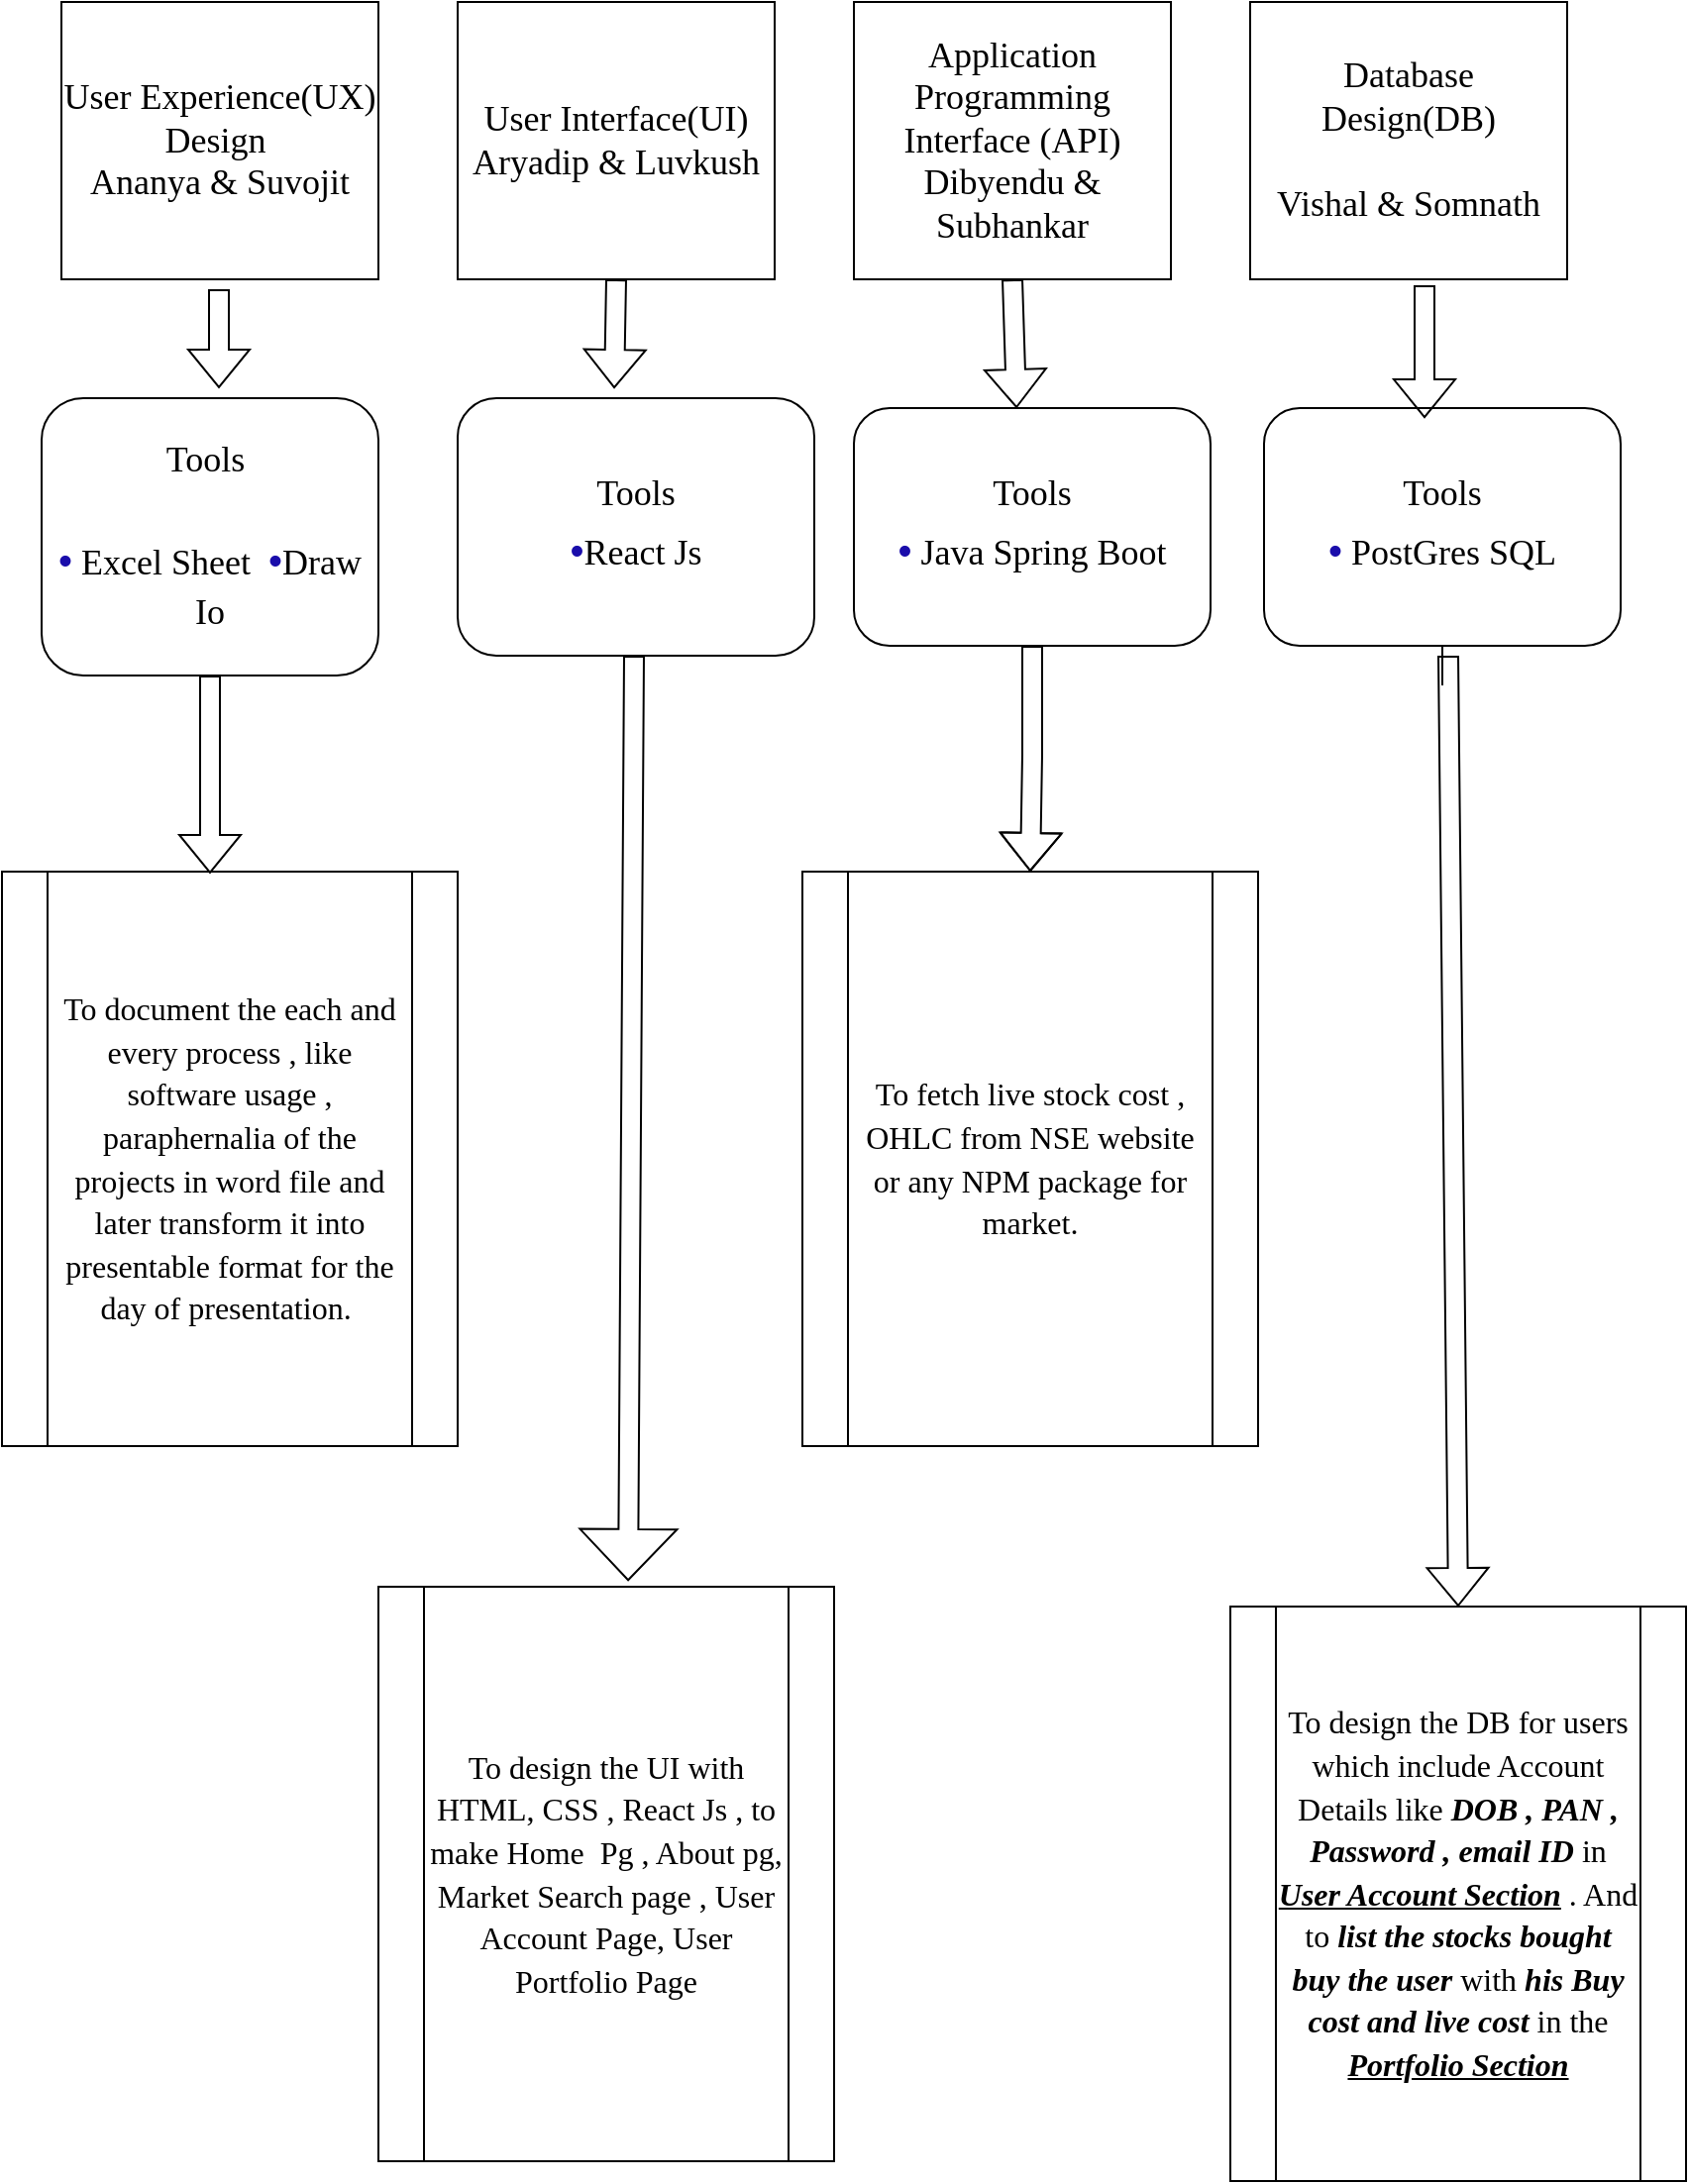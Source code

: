 <mxfile version="20.5.3" type="github">
  <diagram id="prtHgNgQTEPvFCAcTncT" name="Page-1">
    <mxGraphModel dx="868" dy="521" grid="1" gridSize="10" guides="1" tooltips="1" connect="1" arrows="1" fold="1" page="1" pageScale="1" pageWidth="827" pageHeight="1169" math="0" shadow="0">
      <root>
        <mxCell id="0" />
        <mxCell id="1" parent="0" />
        <mxCell id="LL_x_WGqo3-1e6lpiuNf-2" value="&lt;font face=&quot;Times New Roman&quot; style=&quot;font-size: 18px;&quot;&gt;User Experience(UX) Design&amp;nbsp;&lt;br&gt;Ananya &amp;amp; Suvojit&lt;/font&gt;" style="rounded=0;whiteSpace=wrap;html=1;" vertex="1" parent="1">
          <mxGeometry x="40" y="440" width="160" height="140" as="geometry" />
        </mxCell>
        <mxCell id="LL_x_WGqo3-1e6lpiuNf-3" value="User Interface(UI)&lt;br&gt;Aryadip &amp;amp; Luvkush" style="rounded=0;whiteSpace=wrap;html=1;fontFamily=Times New Roman;fontSize=18;" vertex="1" parent="1">
          <mxGeometry x="240" y="440" width="160" height="140" as="geometry" />
        </mxCell>
        <mxCell id="LL_x_WGqo3-1e6lpiuNf-4" value="Application Programming Interface (API)&lt;br&gt;Dibyendu &amp;amp; Subhankar" style="rounded=0;whiteSpace=wrap;html=1;fontFamily=Times New Roman;fontSize=18;" vertex="1" parent="1">
          <mxGeometry x="440" y="440" width="160" height="140" as="geometry" />
        </mxCell>
        <mxCell id="LL_x_WGqo3-1e6lpiuNf-5" value="Database Design(DB)&lt;br&gt;&lt;br&gt;Vishal &amp;amp; Somnath" style="rounded=0;whiteSpace=wrap;html=1;fontFamily=Times New Roman;fontSize=18;" vertex="1" parent="1">
          <mxGeometry x="640" y="440" width="160" height="140" as="geometry" />
        </mxCell>
        <mxCell id="LL_x_WGqo3-1e6lpiuNf-9" value="Tools&amp;nbsp;&lt;br&gt;&lt;br&gt;&lt;a style=&quot;color: rgb(26, 13, 171); text-decoration-line: none; -webkit-tap-highlight-color: rgba(0, 0, 0, 0.1); outline: 0px; font-family: arial, sans-serif; font-size: small; text-align: left; background-color: rgb(255, 255, 255);&quot; data-jrwt=&quot;1&quot; data-cthref=&quot;/url?sa=t&amp;amp;rct=j&amp;amp;q=&amp;amp;esrc=s&amp;amp;source=web&amp;amp;cd=&amp;amp;ved=2ahUKEwimpeWu_J37AhVpSGwGHYtFAUUQFnoECBQQAQ&amp;amp;url=https%3A%2F%2Fwww.thesaurus.com%2Fe%2Fgrammar%2Fbullet-point%2F&amp;amp;usg=AOvVaw36HovnqZUQ4N3tA4n6XIDp&quot; data-ctbtn=&quot;0&quot; data-ved=&quot;2ahUKEwimpeWu_J37AhVpSGwGHYtFAUUQFnoECBQQAQ&quot; data-usg=&quot;AOvVaw36HovnqZUQ4N3tA4n6XIDp&quot; data-jsarwt=&quot;1&quot; href=&quot;https://www.google.com/url?sa=t&amp;amp;rct=j&amp;amp;q=&amp;amp;esrc=s&amp;amp;source=web&amp;amp;cd=&amp;amp;ved=2ahUKEwimpeWu_J37AhVpSGwGHYtFAUUQFnoECBQQAQ&amp;amp;url=https%3A%2F%2Fwww.thesaurus.com%2Fe%2Fgrammar%2Fbullet-point%2F&amp;amp;usg=AOvVaw36HovnqZUQ4N3tA4n6XIDp&quot;&gt;&lt;h3 style=&quot;font-weight: 400; margin: 0px 0px 3px; padding: 5px 0px 0px; font-size: 20px; line-height: 1.3; display: inline-block;&quot; class=&quot;LC20lb MBeuO DKV0Md&quot;&gt;•&lt;/h3&gt;&lt;/a&gt;&amp;nbsp;Excel Sheet&amp;nbsp;&amp;nbsp;&lt;a style=&quot;color: rgb(26, 13, 171); text-decoration-line: none; -webkit-tap-highlight-color: rgba(0, 0, 0, 0.1); outline: 0px; font-family: arial, sans-serif; font-size: small; text-align: left; background-color: rgb(255, 255, 255);&quot; data-jrwt=&quot;1&quot; data-cthref=&quot;/url?sa=t&amp;amp;rct=j&amp;amp;q=&amp;amp;esrc=s&amp;amp;source=web&amp;amp;cd=&amp;amp;ved=2ahUKEwimpeWu_J37AhVpSGwGHYtFAUUQFnoECBQQAQ&amp;amp;url=https%3A%2F%2Fwww.thesaurus.com%2Fe%2Fgrammar%2Fbullet-point%2F&amp;amp;usg=AOvVaw36HovnqZUQ4N3tA4n6XIDp&quot; data-ctbtn=&quot;0&quot; data-ved=&quot;2ahUKEwimpeWu_J37AhVpSGwGHYtFAUUQFnoECBQQAQ&quot; data-usg=&quot;AOvVaw36HovnqZUQ4N3tA4n6XIDp&quot; data-jsarwt=&quot;1&quot; href=&quot;https://www.google.com/url?sa=t&amp;amp;rct=j&amp;amp;q=&amp;amp;esrc=s&amp;amp;source=web&amp;amp;cd=&amp;amp;ved=2ahUKEwimpeWu_J37AhVpSGwGHYtFAUUQFnoECBQQAQ&amp;amp;url=https%3A%2F%2Fwww.thesaurus.com%2Fe%2Fgrammar%2Fbullet-point%2F&amp;amp;usg=AOvVaw36HovnqZUQ4N3tA4n6XIDp&quot;&gt;&lt;h3 style=&quot;font-weight: 400; margin: 0px 0px 3px; padding: 5px 0px 0px; font-size: 20px; line-height: 1.3; display: inline-block;&quot; class=&quot;LC20lb MBeuO DKV0Md&quot;&gt;•&lt;/h3&gt;&lt;/a&gt;Draw Io" style="rounded=1;whiteSpace=wrap;html=1;fontFamily=Times New Roman;fontSize=18;" vertex="1" parent="1">
          <mxGeometry x="30" y="640" width="170" height="140" as="geometry" />
        </mxCell>
        <mxCell id="LL_x_WGqo3-1e6lpiuNf-10" value="Tools&lt;br&gt;&lt;a style=&quot;color: rgb(26, 13, 171); -webkit-tap-highlight-color: rgba(0, 0, 0, 0.1); outline: 0px; font-family: arial, sans-serif; font-size: small; text-align: left; background-color: rgb(255, 255, 255);&quot; data-jrwt=&quot;1&quot; data-cthref=&quot;/url?sa=t&amp;amp;rct=j&amp;amp;q=&amp;amp;esrc=s&amp;amp;source=web&amp;amp;cd=&amp;amp;ved=2ahUKEwimpeWu_J37AhVpSGwGHYtFAUUQFnoECBQQAQ&amp;amp;url=https%3A%2F%2Fwww.thesaurus.com%2Fe%2Fgrammar%2Fbullet-point%2F&amp;amp;usg=AOvVaw36HovnqZUQ4N3tA4n6XIDp&quot; data-ctbtn=&quot;0&quot; data-ved=&quot;2ahUKEwimpeWu_J37AhVpSGwGHYtFAUUQFnoECBQQAQ&quot; data-usg=&quot;AOvVaw36HovnqZUQ4N3tA4n6XIDp&quot; data-jsarwt=&quot;1&quot; href=&quot;https://www.google.com/url?sa=t&amp;amp;rct=j&amp;amp;q=&amp;amp;esrc=s&amp;amp;source=web&amp;amp;cd=&amp;amp;ved=2ahUKEwimpeWu_J37AhVpSGwGHYtFAUUQFnoECBQQAQ&amp;amp;url=https%3A%2F%2Fwww.thesaurus.com%2Fe%2Fgrammar%2Fbullet-point%2F&amp;amp;usg=AOvVaw36HovnqZUQ4N3tA4n6XIDp&quot;&gt;&lt;h3 style=&quot;font-weight: 400; margin: 0px 0px 3px; padding: 5px 0px 0px; font-size: 20px; line-height: 1.3; display: inline-block;&quot; class=&quot;LC20lb MBeuO DKV0Md&quot;&gt;•&lt;/h3&gt;&lt;/a&gt;React Js" style="rounded=1;whiteSpace=wrap;html=1;fontFamily=Times New Roman;fontSize=18;" vertex="1" parent="1">
          <mxGeometry x="240" y="640" width="180" height="130" as="geometry" />
        </mxCell>
        <mxCell id="LL_x_WGqo3-1e6lpiuNf-11" value="Tools&lt;br&gt;&lt;a href=&quot;https://www.google.com/url?sa=t&amp;amp;rct=j&amp;amp;q=&amp;amp;esrc=s&amp;amp;source=web&amp;amp;cd=&amp;amp;ved=2ahUKEwimpeWu_J37AhVpSGwGHYtFAUUQFnoECBQQAQ&amp;amp;url=https%3A%2F%2Fwww.thesaurus.com%2Fe%2Fgrammar%2Fbullet-point%2F&amp;amp;usg=AOvVaw36HovnqZUQ4N3tA4n6XIDp&quot; data-jsarwt=&quot;1&quot; data-usg=&quot;AOvVaw36HovnqZUQ4N3tA4n6XIDp&quot; data-ved=&quot;2ahUKEwimpeWu_J37AhVpSGwGHYtFAUUQFnoECBQQAQ&quot; data-ctbtn=&quot;0&quot; data-cthref=&quot;/url?sa=t&amp;amp;rct=j&amp;amp;q=&amp;amp;esrc=s&amp;amp;source=web&amp;amp;cd=&amp;amp;ved=2ahUKEwimpeWu_J37AhVpSGwGHYtFAUUQFnoECBQQAQ&amp;amp;url=https%3A%2F%2Fwww.thesaurus.com%2Fe%2Fgrammar%2Fbullet-point%2F&amp;amp;usg=AOvVaw36HovnqZUQ4N3tA4n6XIDp&quot; data-jrwt=&quot;1&quot; style=&quot;color: rgb(26, 13, 171); -webkit-tap-highlight-color: rgba(0, 0, 0, 0.1); outline: 0px; font-family: arial, sans-serif; font-size: small; text-align: left; background-color: rgb(255, 255, 255);&quot;&gt;&lt;h3 class=&quot;LC20lb MBeuO DKV0Md&quot; style=&quot;font-weight: 400; margin: 0px 0px 3px; padding: 5px 0px 0px; font-size: 20px; line-height: 1.3; display: inline-block;&quot;&gt;•&lt;/h3&gt;&lt;/a&gt;&amp;nbsp;Java Spring Boot" style="rounded=1;whiteSpace=wrap;html=1;fontFamily=Times New Roman;fontSize=18;" vertex="1" parent="1">
          <mxGeometry x="440" y="645" width="180" height="120" as="geometry" />
        </mxCell>
        <mxCell id="LL_x_WGqo3-1e6lpiuNf-21" style="edgeStyle=orthogonalEdgeStyle;rounded=0;orthogonalLoop=1;jettySize=auto;html=1;exitX=0.5;exitY=1;exitDx=0;exitDy=0;fontFamily=Times New Roman;fontSize=11;" edge="1" parent="1" source="LL_x_WGqo3-1e6lpiuNf-12">
          <mxGeometry relative="1" as="geometry">
            <mxPoint x="737" y="710" as="targetPoint" />
          </mxGeometry>
        </mxCell>
        <mxCell id="LL_x_WGqo3-1e6lpiuNf-12" value="Tools&lt;br&gt;&lt;a href=&quot;https://www.google.com/url?sa=t&amp;amp;rct=j&amp;amp;q=&amp;amp;esrc=s&amp;amp;source=web&amp;amp;cd=&amp;amp;ved=2ahUKEwimpeWu_J37AhVpSGwGHYtFAUUQFnoECBQQAQ&amp;amp;url=https%3A%2F%2Fwww.thesaurus.com%2Fe%2Fgrammar%2Fbullet-point%2F&amp;amp;usg=AOvVaw36HovnqZUQ4N3tA4n6XIDp&quot; data-jsarwt=&quot;1&quot; data-usg=&quot;AOvVaw36HovnqZUQ4N3tA4n6XIDp&quot; data-ved=&quot;2ahUKEwimpeWu_J37AhVpSGwGHYtFAUUQFnoECBQQAQ&quot; data-ctbtn=&quot;0&quot; data-cthref=&quot;/url?sa=t&amp;amp;rct=j&amp;amp;q=&amp;amp;esrc=s&amp;amp;source=web&amp;amp;cd=&amp;amp;ved=2ahUKEwimpeWu_J37AhVpSGwGHYtFAUUQFnoECBQQAQ&amp;amp;url=https%3A%2F%2Fwww.thesaurus.com%2Fe%2Fgrammar%2Fbullet-point%2F&amp;amp;usg=AOvVaw36HovnqZUQ4N3tA4n6XIDp&quot; data-jrwt=&quot;1&quot; style=&quot;color: rgb(26, 13, 171); -webkit-tap-highlight-color: rgba(0, 0, 0, 0.1); outline: 0px; font-family: arial, sans-serif; font-size: small; text-align: left; background-color: rgb(255, 255, 255);&quot;&gt;&lt;h3 class=&quot;LC20lb MBeuO DKV0Md&quot; style=&quot;font-weight: 400; margin: 0px 0px 3px; padding: 5px 0px 0px; font-size: 20px; line-height: 1.3; display: inline-block;&quot;&gt;•&lt;/h3&gt;&lt;/a&gt;&amp;nbsp;PostGres SQL" style="rounded=1;whiteSpace=wrap;html=1;fontFamily=Times New Roman;fontSize=18;" vertex="1" parent="1">
          <mxGeometry x="647" y="645" width="180" height="120" as="geometry" />
        </mxCell>
        <mxCell id="LL_x_WGqo3-1e6lpiuNf-13" style="edgeStyle=orthogonalEdgeStyle;rounded=0;orthogonalLoop=1;jettySize=auto;html=1;exitX=0.5;exitY=1;exitDx=0;exitDy=0;fontFamily=Times New Roman;fontSize=18;" edge="1" parent="1" source="LL_x_WGqo3-1e6lpiuNf-9" target="LL_x_WGqo3-1e6lpiuNf-9">
          <mxGeometry relative="1" as="geometry" />
        </mxCell>
        <mxCell id="LL_x_WGqo3-1e6lpiuNf-14" value="&lt;font size=&quot;3&quot;&gt;To design the UI with HTML, CSS , React Js , to make Home&amp;nbsp; Pg , About pg, Market Search page , User Account Page, User Portfolio Page&lt;/font&gt;" style="shape=process;whiteSpace=wrap;html=1;backgroundOutline=1;fontFamily=Times New Roman;fontSize=18;" vertex="1" parent="1">
          <mxGeometry x="200" y="1240" width="230" height="290" as="geometry" />
        </mxCell>
        <mxCell id="LL_x_WGqo3-1e6lpiuNf-15" value="&lt;font size=&quot;3&quot;&gt;To fetch live stock cost , OHLC from NSE website or any NPM package for market.&lt;/font&gt;" style="shape=process;whiteSpace=wrap;html=1;backgroundOutline=1;fontFamily=Times New Roman;fontSize=18;" vertex="1" parent="1">
          <mxGeometry x="414" y="879" width="230" height="290" as="geometry" />
        </mxCell>
        <mxCell id="LL_x_WGqo3-1e6lpiuNf-16" value="&lt;font size=&quot;3&quot;&gt;To design the DB for users which include Account Details like&lt;b&gt;&lt;i&gt; DOB , PAN , Password , email ID&lt;/i&gt;&lt;/b&gt; in &lt;b&gt;&lt;i&gt;&lt;u&gt;User Account Section&lt;/u&gt;&lt;/i&gt;&lt;/b&gt; . And to &lt;b&gt;&lt;i&gt;list the stocks bought buy the user&lt;/i&gt;&lt;/b&gt; with &lt;b&gt;&lt;i&gt;his Buy cost and live cost&lt;/i&gt;&lt;/b&gt; in the &lt;i&gt;&lt;u&gt;&lt;b&gt;Portfolio Section&lt;/b&gt;&lt;/u&gt;&lt;/i&gt;&lt;/font&gt;" style="shape=process;whiteSpace=wrap;html=1;backgroundOutline=1;fontFamily=Times New Roman;fontSize=18;" vertex="1" parent="1">
          <mxGeometry x="630" y="1250" width="230" height="290" as="geometry" />
        </mxCell>
        <mxCell id="LL_x_WGqo3-1e6lpiuNf-17" value="&lt;font size=&quot;3&quot;&gt;To document the each and every process , like software usage , paraphernalia of the projects in word file and later transform it into presentable format for the day of presentation.&amp;nbsp;&lt;/font&gt;" style="shape=process;whiteSpace=wrap;html=1;backgroundOutline=1;fontFamily=Times New Roman;fontSize=18;" vertex="1" parent="1">
          <mxGeometry x="10" y="879" width="230" height="290" as="geometry" />
        </mxCell>
        <mxCell id="LL_x_WGqo3-1e6lpiuNf-18" value="" style="shape=flexArrow;endArrow=classic;html=1;rounded=0;fontFamily=Times New Roman;fontSize=11;endWidth=38;endSize=8.22;entryX=0.548;entryY=-0.01;entryDx=0;entryDy=0;entryPerimeter=0;" edge="1" parent="1" target="LL_x_WGqo3-1e6lpiuNf-14">
          <mxGeometry width="50" height="50" relative="1" as="geometry">
            <mxPoint x="329" y="770" as="sourcePoint" />
            <mxPoint x="330" y="1110" as="targetPoint" />
            <Array as="points" />
          </mxGeometry>
        </mxCell>
        <mxCell id="LL_x_WGqo3-1e6lpiuNf-19" value="" style="shape=flexArrow;endArrow=classic;html=1;rounded=0;fontFamily=Times New Roman;fontSize=11;entryX=0.5;entryY=0;entryDx=0;entryDy=0;" edge="1" parent="1" target="LL_x_WGqo3-1e6lpiuNf-16">
          <mxGeometry width="50" height="50" relative="1" as="geometry">
            <mxPoint x="740" y="770" as="sourcePoint" />
            <mxPoint x="460" y="1120" as="targetPoint" />
            <Array as="points" />
          </mxGeometry>
        </mxCell>
        <mxCell id="LL_x_WGqo3-1e6lpiuNf-25" value="" style="shape=flexArrow;endArrow=classic;html=1;rounded=0;fontFamily=Times New Roman;fontSize=11;exitX=0.5;exitY=1;exitDx=0;exitDy=0;entryX=0.5;entryY=0;entryDx=0;entryDy=0;" edge="1" parent="1" source="LL_x_WGqo3-1e6lpiuNf-11" target="LL_x_WGqo3-1e6lpiuNf-15">
          <mxGeometry width="50" height="50" relative="1" as="geometry">
            <mxPoint x="370" y="970" as="sourcePoint" />
            <mxPoint x="520" y="880" as="targetPoint" />
            <Array as="points">
              <mxPoint x="530" y="820" />
            </Array>
          </mxGeometry>
        </mxCell>
        <mxCell id="LL_x_WGqo3-1e6lpiuNf-26" value="" style="shape=flexArrow;endArrow=classic;html=1;rounded=0;fontFamily=Times New Roman;fontSize=11;exitX=0.5;exitY=1;exitDx=0;exitDy=0;" edge="1" parent="1" source="LL_x_WGqo3-1e6lpiuNf-9">
          <mxGeometry width="50" height="50" relative="1" as="geometry">
            <mxPoint x="410" y="870" as="sourcePoint" />
            <mxPoint x="115" y="880" as="targetPoint" />
          </mxGeometry>
        </mxCell>
        <mxCell id="LL_x_WGqo3-1e6lpiuNf-37" value="" style="shape=flexArrow;endArrow=classic;html=1;rounded=0;fontFamily=Times New Roman;fontSize=11;entryX=0.456;entryY=0;entryDx=0;entryDy=0;exitX=0.5;exitY=1;exitDx=0;exitDy=0;entryPerimeter=0;" edge="1" parent="1" source="LL_x_WGqo3-1e6lpiuNf-4" target="LL_x_WGqo3-1e6lpiuNf-11">
          <mxGeometry width="50" height="50" relative="1" as="geometry">
            <mxPoint x="410" y="610" as="sourcePoint" />
            <mxPoint x="460" y="560" as="targetPoint" />
          </mxGeometry>
        </mxCell>
        <mxCell id="LL_x_WGqo3-1e6lpiuNf-38" value="" style="shape=flexArrow;endArrow=classic;html=1;rounded=0;fontFamily=Times New Roman;fontSize=11;entryX=0.45;entryY=0.042;entryDx=0;entryDy=0;exitX=0.55;exitY=1.021;exitDx=0;exitDy=0;exitPerimeter=0;entryPerimeter=0;" edge="1" parent="1" source="LL_x_WGqo3-1e6lpiuNf-5" target="LL_x_WGqo3-1e6lpiuNf-12">
          <mxGeometry width="50" height="50" relative="1" as="geometry">
            <mxPoint x="410" y="610" as="sourcePoint" />
            <mxPoint x="460" y="560" as="targetPoint" />
          </mxGeometry>
        </mxCell>
        <mxCell id="LL_x_WGqo3-1e6lpiuNf-39" value="" style="shape=flexArrow;endArrow=classic;html=1;rounded=0;fontFamily=Times New Roman;fontSize=11;entryX=0.439;entryY=-0.038;entryDx=0;entryDy=0;exitX=0.5;exitY=1;exitDx=0;exitDy=0;entryPerimeter=0;" edge="1" parent="1" source="LL_x_WGqo3-1e6lpiuNf-3" target="LL_x_WGqo3-1e6lpiuNf-10">
          <mxGeometry width="50" height="50" relative="1" as="geometry">
            <mxPoint x="410" y="610" as="sourcePoint" />
            <mxPoint x="460" y="560" as="targetPoint" />
          </mxGeometry>
        </mxCell>
        <mxCell id="LL_x_WGqo3-1e6lpiuNf-40" value="" style="shape=flexArrow;endArrow=classic;html=1;rounded=0;fontFamily=Times New Roman;fontSize=11;" edge="1" parent="1">
          <mxGeometry width="50" height="50" relative="1" as="geometry">
            <mxPoint x="119.5" y="585" as="sourcePoint" />
            <mxPoint x="119.5" y="635" as="targetPoint" />
          </mxGeometry>
        </mxCell>
      </root>
    </mxGraphModel>
  </diagram>
</mxfile>
